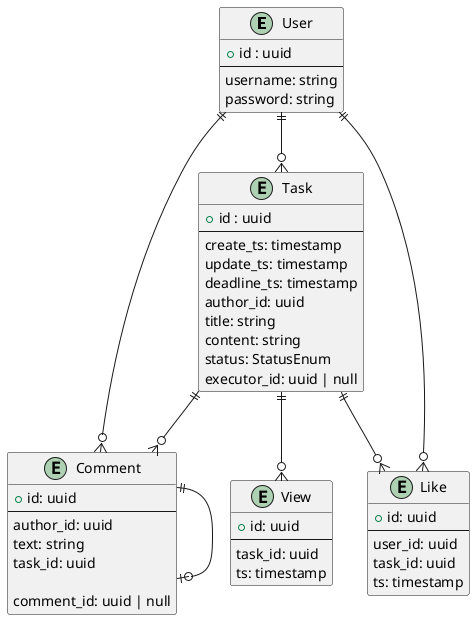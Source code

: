 @startuml

entity "User" as user {
  + id : uuid
  --
  username: string
  password: string
}

entity "Task" as task {
  + id : uuid
  --
  create_ts: timestamp
  update_ts: timestamp
  deadline_ts: timestamp
  author_id: uuid
  title: string
  content: string
  status: StatusEnum
  executor_id: uuid | null
}

entity "Comment" as comment {
  + id: uuid
  --
  author_id: uuid
  text: string
  task_id: uuid

  comment_id: uuid | null
}

entity "Like" as like {
  + id: uuid
  --
  user_id: uuid
  task_id: uuid
  ts: timestamp
}

entity "View" as view {
  + id: uuid
  --
  task_id: uuid
  ts: timestamp
}

user ||--o{ task
user ||--o{ like

user ||--o{ comment
comment ||--o| comment
task ||--o{ comment

task ||--o{ like
task ||--o{ view

@enduml